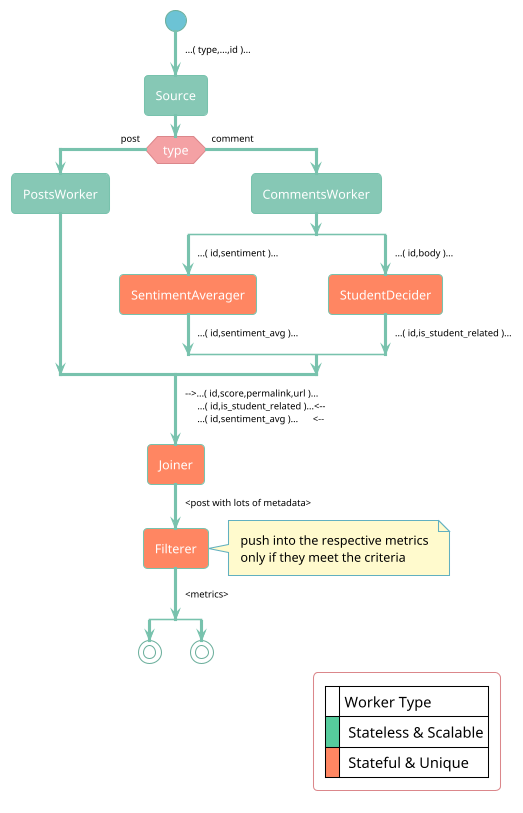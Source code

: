 @startuml
!theme minty

skinparam PartitionFontColor black
skinparam LegendFontColor black
skinparam ArrowFontColor black
skinparam ArrowFontSize 9
skinparam NoteBackgroundColor lemonchiffon
skinparam NoteFontColor black
skinparam backgroundColor white

skinparam ArrowFontColor black
skinparam NoteBackgroundColor lemonchiffon
skinparam NoteFontColor black
skinparam backgroundColor white
skinparam ConditionEndStyle hline

start
-> ...( type,...,id )...;
:Source;
if (type) then (post)
    :PostsWorker;
else (comment)
  :CommentsWorker;
  split
  -> ...( id,sentiment )...;
  #ff8662 :SentimentAverager; 
  -> ...( id,sentiment_avg )...;
  split again
  -> ...( id,body )...;
  #ff8662 :StudentDecider; 
  -> ...( id,is_student_related )...;
  end split
endif
-> -->...( id,score,permalink,url )...\n     ...( id,is_student_related )...<--\n     ...( id,sentiment_avg )...      <--;
#ff8662 :Joiner;
-> <post with lots of metadata>;
#ff8662 :Filterer;
note right
  push into the respective metrics
  only if they meet the criteria
endnote
-> <metrics>;
split
  stop
split again
  stop
endsplit

legend bottom right
    |= |Worker Type|
    |<#56cc9d>| Stateless & Scalable|
    |<#ff8662>| Stateful & Unique|
endlegend
@enduml

